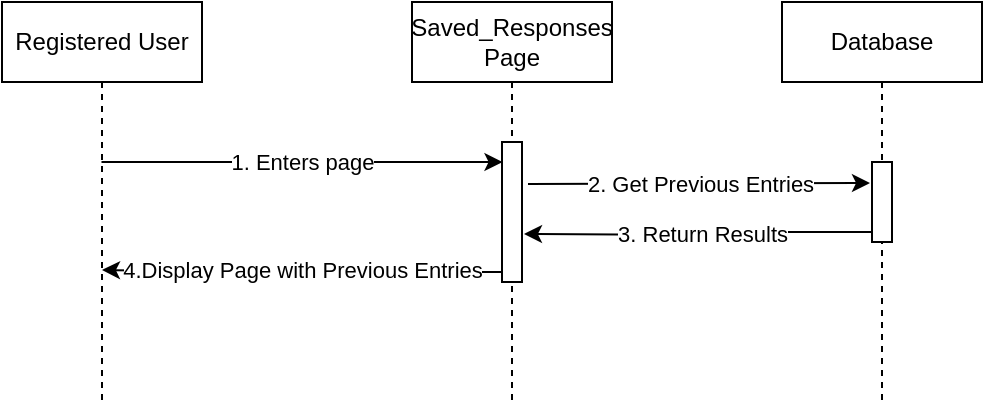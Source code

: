 <mxfile version="26.0.15">
  <diagram name="Page-1" id="RKrA7PSTAmT7aY2OQsnB">
    <mxGraphModel dx="546" dy="824" grid="1" gridSize="10" guides="1" tooltips="1" connect="1" arrows="1" fold="1" page="1" pageScale="1" pageWidth="850" pageHeight="1100" math="0" shadow="0">
      <root>
        <mxCell id="0" />
        <mxCell id="1" parent="0" />
        <mxCell id="Wq9Rnoc6OL9BCJMxgdQx-1" value="Registered User" style="shape=umlLifeline;perimeter=lifelinePerimeter;whiteSpace=wrap;html=1;container=1;dropTarget=0;collapsible=0;recursiveResize=0;outlineConnect=0;portConstraint=eastwest;newEdgeStyle={&quot;edgeStyle&quot;:&quot;elbowEdgeStyle&quot;,&quot;elbow&quot;:&quot;vertical&quot;,&quot;curved&quot;:0,&quot;rounded&quot;:0};" vertex="1" parent="1">
          <mxGeometry x="170" y="130" width="100" height="200" as="geometry" />
        </mxCell>
        <mxCell id="Wq9Rnoc6OL9BCJMxgdQx-2" value="Saved_Responses&lt;br&gt;Page" style="shape=umlLifeline;perimeter=lifelinePerimeter;whiteSpace=wrap;html=1;container=1;dropTarget=0;collapsible=0;recursiveResize=0;outlineConnect=0;portConstraint=eastwest;newEdgeStyle={&quot;edgeStyle&quot;:&quot;elbowEdgeStyle&quot;,&quot;elbow&quot;:&quot;vertical&quot;,&quot;curved&quot;:0,&quot;rounded&quot;:0};" vertex="1" parent="1">
          <mxGeometry x="375" y="130" width="100" height="200" as="geometry" />
        </mxCell>
        <mxCell id="Wq9Rnoc6OL9BCJMxgdQx-4" value="" style="html=1;points=[[0,0,0,0,5],[0,1,0,0,-5],[1,0,0,0,5],[1,1,0,0,-5]];perimeter=orthogonalPerimeter;outlineConnect=0;targetShapes=umlLifeline;portConstraint=eastwest;newEdgeStyle={&quot;curved&quot;:0,&quot;rounded&quot;:0};" vertex="1" parent="Wq9Rnoc6OL9BCJMxgdQx-2">
          <mxGeometry x="45" y="70" width="10" height="70" as="geometry" />
        </mxCell>
        <mxCell id="Wq9Rnoc6OL9BCJMxgdQx-6" value="Database" style="shape=umlLifeline;perimeter=lifelinePerimeter;whiteSpace=wrap;html=1;container=1;dropTarget=0;collapsible=0;recursiveResize=0;outlineConnect=0;portConstraint=eastwest;newEdgeStyle={&quot;edgeStyle&quot;:&quot;elbowEdgeStyle&quot;,&quot;elbow&quot;:&quot;vertical&quot;,&quot;curved&quot;:0,&quot;rounded&quot;:0};" vertex="1" parent="1">
          <mxGeometry x="560" y="130" width="100" height="200" as="geometry" />
        </mxCell>
        <mxCell id="Wq9Rnoc6OL9BCJMxgdQx-7" value="" style="html=1;points=[[0,0,0,0,5],[0,1,0,0,-5],[1,0,0,0,5],[1,1,0,0,-5]];perimeter=orthogonalPerimeter;outlineConnect=0;targetShapes=umlLifeline;portConstraint=eastwest;newEdgeStyle={&quot;curved&quot;:0,&quot;rounded&quot;:0};" vertex="1" parent="Wq9Rnoc6OL9BCJMxgdQx-6">
          <mxGeometry x="45" y="80" width="10" height="40" as="geometry" />
        </mxCell>
        <mxCell id="Wq9Rnoc6OL9BCJMxgdQx-12" value="1. Enters page" style="edgeStyle=elbowEdgeStyle;rounded=0;orthogonalLoop=1;jettySize=auto;html=1;elbow=vertical;curved=0;entryX=0;entryY=0;entryDx=0;entryDy=5;entryPerimeter=0;" edge="1" parent="1">
          <mxGeometry relative="1" as="geometry">
            <mxPoint x="219.75" y="210" as="sourcePoint" />
            <mxPoint x="420.25" y="210" as="targetPoint" />
          </mxGeometry>
        </mxCell>
        <mxCell id="Wq9Rnoc6OL9BCJMxgdQx-13" value="4.Display Page with Previous Entries" style="edgeStyle=orthogonalEdgeStyle;rounded=0;orthogonalLoop=1;jettySize=auto;html=1;curved=0;exitX=0;exitY=1;exitDx=0;exitDy=-5;exitPerimeter=0;" edge="1" parent="1" source="Wq9Rnoc6OL9BCJMxgdQx-4">
          <mxGeometry relative="1" as="geometry">
            <mxPoint x="220" y="264" as="targetPoint" />
            <mxPoint x="419.5" y="261" as="sourcePoint" />
          </mxGeometry>
        </mxCell>
        <mxCell id="Wq9Rnoc6OL9BCJMxgdQx-14" value="2. Get Previous Entries" style="edgeStyle=elbowEdgeStyle;rounded=0;orthogonalLoop=1;jettySize=auto;html=1;elbow=vertical;curved=0;" edge="1" parent="1">
          <mxGeometry relative="1" as="geometry">
            <mxPoint x="433" y="221" as="sourcePoint" />
            <mxPoint x="604" y="220" as="targetPoint" />
          </mxGeometry>
        </mxCell>
        <mxCell id="Wq9Rnoc6OL9BCJMxgdQx-15" value="3. Return Results" style="edgeStyle=orthogonalEdgeStyle;rounded=0;orthogonalLoop=1;jettySize=auto;html=1;curved=0;exitX=0;exitY=1;exitDx=0;exitDy=-5;exitPerimeter=0;" edge="1" parent="1" source="Wq9Rnoc6OL9BCJMxgdQx-7">
          <mxGeometry x="-0.003" relative="1" as="geometry">
            <mxPoint x="431" y="246" as="targetPoint" />
            <Array as="points" />
            <mxPoint x="1" as="offset" />
          </mxGeometry>
        </mxCell>
      </root>
    </mxGraphModel>
  </diagram>
</mxfile>
